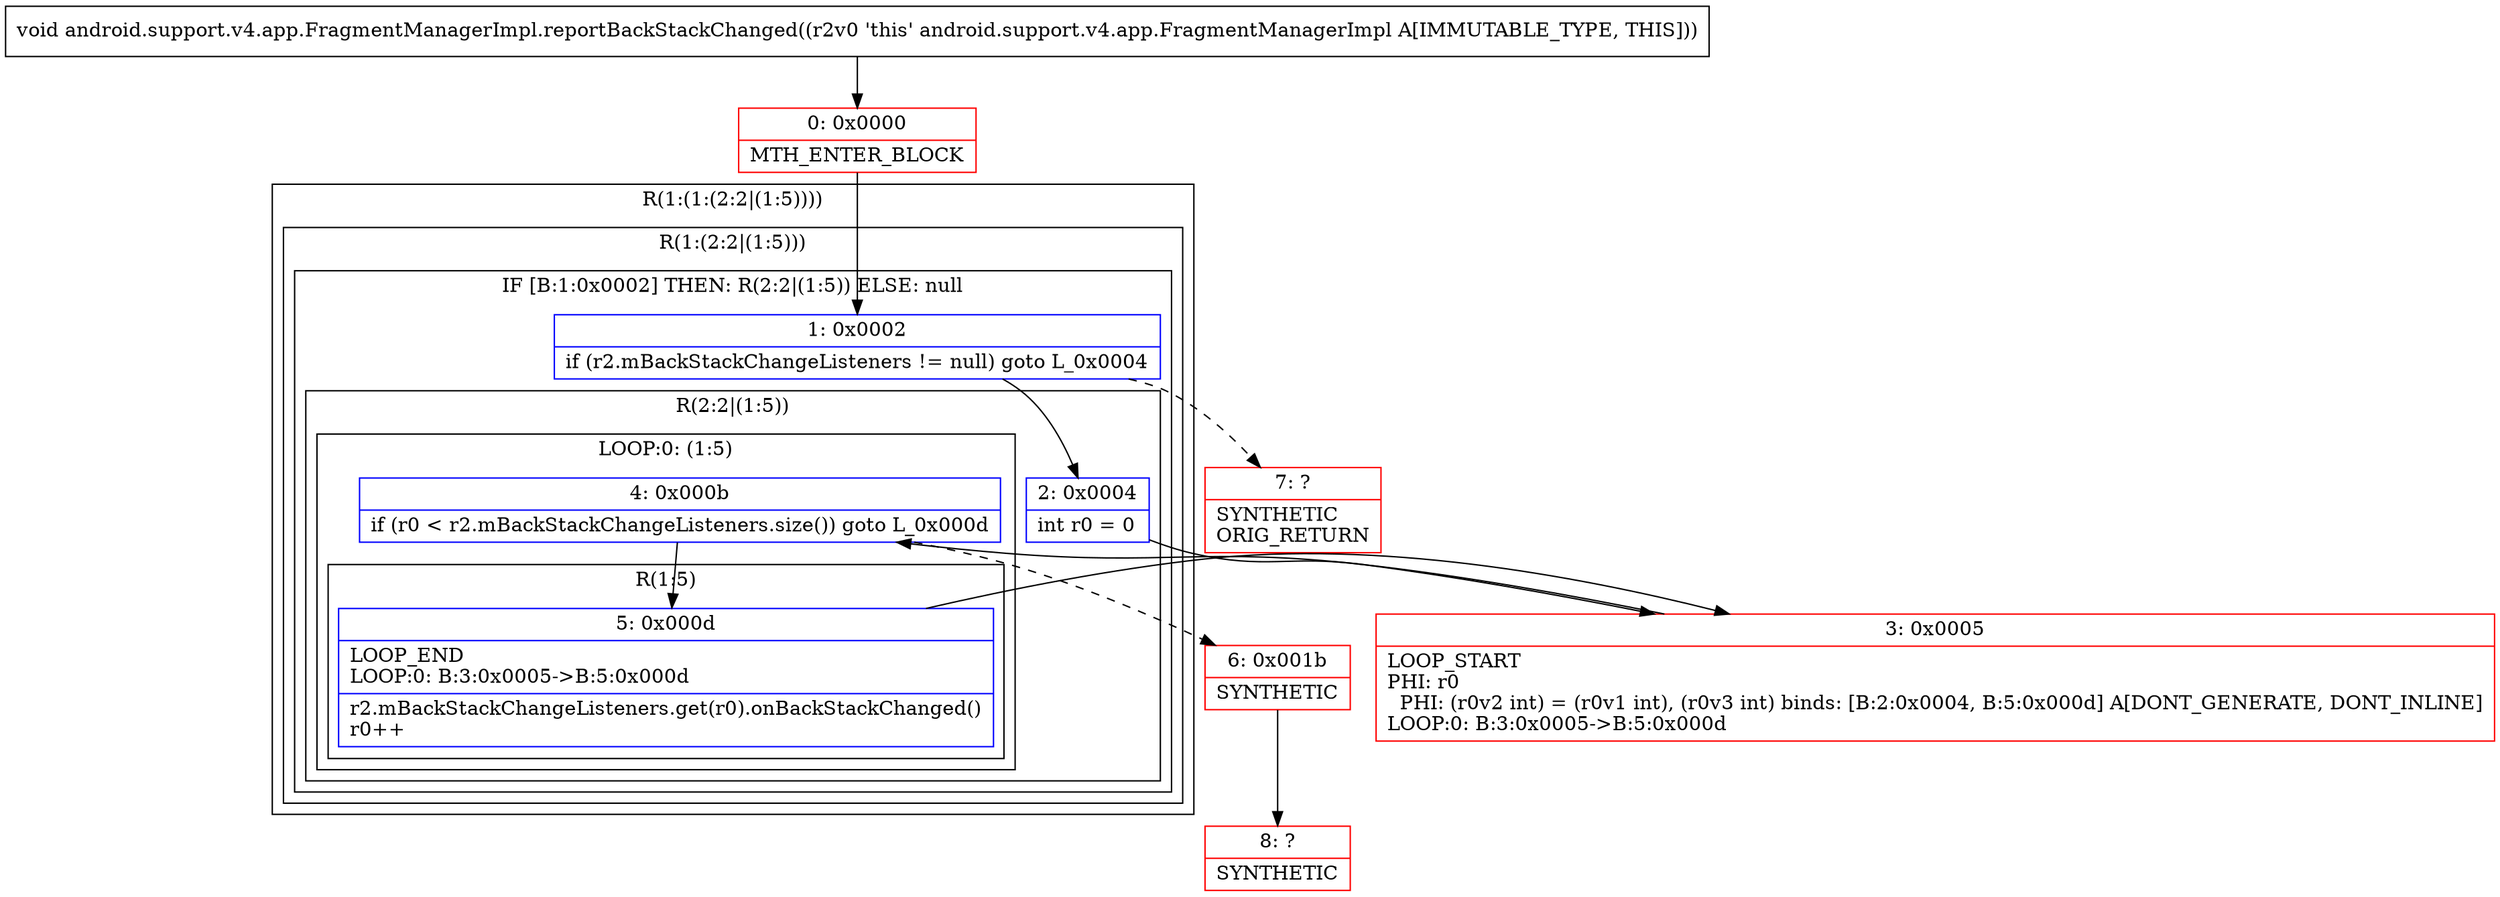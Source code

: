 digraph "CFG forandroid.support.v4.app.FragmentManagerImpl.reportBackStackChanged()V" {
subgraph cluster_Region_125050096 {
label = "R(1:(1:(2:2|(1:5))))";
node [shape=record,color=blue];
subgraph cluster_Region_1781452501 {
label = "R(1:(2:2|(1:5)))";
node [shape=record,color=blue];
subgraph cluster_IfRegion_1577324186 {
label = "IF [B:1:0x0002] THEN: R(2:2|(1:5)) ELSE: null";
node [shape=record,color=blue];
Node_1 [shape=record,label="{1\:\ 0x0002|if (r2.mBackStackChangeListeners != null) goto L_0x0004\l}"];
subgraph cluster_Region_1835063056 {
label = "R(2:2|(1:5))";
node [shape=record,color=blue];
Node_2 [shape=record,label="{2\:\ 0x0004|int r0 = 0\l}"];
subgraph cluster_LoopRegion_2085646025 {
label = "LOOP:0: (1:5)";
node [shape=record,color=blue];
Node_4 [shape=record,label="{4\:\ 0x000b|if (r0 \< r2.mBackStackChangeListeners.size()) goto L_0x000d\l}"];
subgraph cluster_Region_1514811476 {
label = "R(1:5)";
node [shape=record,color=blue];
Node_5 [shape=record,label="{5\:\ 0x000d|LOOP_END\lLOOP:0: B:3:0x0005\-\>B:5:0x000d\l|r2.mBackStackChangeListeners.get(r0).onBackStackChanged()\lr0++\l}"];
}
}
}
}
}
}
Node_0 [shape=record,color=red,label="{0\:\ 0x0000|MTH_ENTER_BLOCK\l}"];
Node_3 [shape=record,color=red,label="{3\:\ 0x0005|LOOP_START\lPHI: r0 \l  PHI: (r0v2 int) = (r0v1 int), (r0v3 int) binds: [B:2:0x0004, B:5:0x000d] A[DONT_GENERATE, DONT_INLINE]\lLOOP:0: B:3:0x0005\-\>B:5:0x000d\l}"];
Node_6 [shape=record,color=red,label="{6\:\ 0x001b|SYNTHETIC\l}"];
Node_7 [shape=record,color=red,label="{7\:\ ?|SYNTHETIC\lORIG_RETURN\l}"];
Node_8 [shape=record,color=red,label="{8\:\ ?|SYNTHETIC\l}"];
MethodNode[shape=record,label="{void android.support.v4.app.FragmentManagerImpl.reportBackStackChanged((r2v0 'this' android.support.v4.app.FragmentManagerImpl A[IMMUTABLE_TYPE, THIS])) }"];
MethodNode -> Node_0;
Node_1 -> Node_2;
Node_1 -> Node_7[style=dashed];
Node_2 -> Node_3;
Node_4 -> Node_5;
Node_4 -> Node_6[style=dashed];
Node_5 -> Node_3;
Node_0 -> Node_1;
Node_3 -> Node_4;
Node_6 -> Node_8;
}

